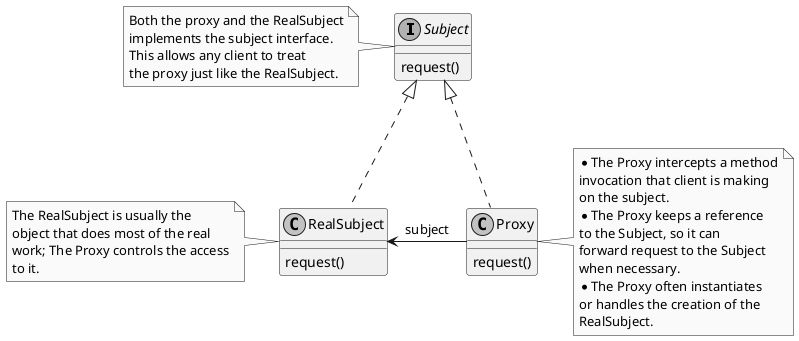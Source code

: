 @startuml
skinparam monochrome true

Interface Subject {
    request()
}

class RealSubject{
    request()
}

class Proxy{
    request()
}

RealSubject .u.|> Subject
Proxy .u.|> Subject
Proxy -l-> RealSubject: subject

note left of Subject
    Both the proxy and the RealSubject
    implements the subject interface.
    This allows any client to treat
    the proxy just like the RealSubject.
end note

note right of Proxy
    *The Proxy intercepts a method
    invocation that client is making
    on the subject.
    *The Proxy keeps a reference
    to the Subject, so it can
    forward request to the Subject
    when necessary.
    *The Proxy often instantiates
    or handles the creation of the
    RealSubject.
end note

note left of RealSubject
    The RealSubject is usually the
    object that does most of the real
    work; The Proxy controls the access
    to it.
end note




@enduml